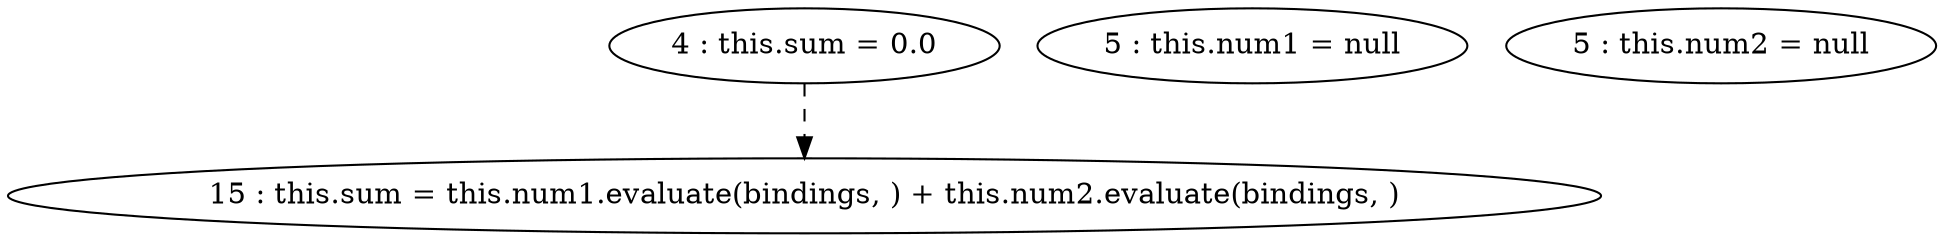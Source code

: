 digraph G {
"4 : this.sum = 0.0"
"4 : this.sum = 0.0" -> "15 : this.sum = this.num1.evaluate(bindings, ) + this.num2.evaluate(bindings, )" [style=dashed]
"5 : this.num1 = null"
"5 : this.num2 = null"
"15 : this.sum = this.num1.evaluate(bindings, ) + this.num2.evaluate(bindings, )"
}